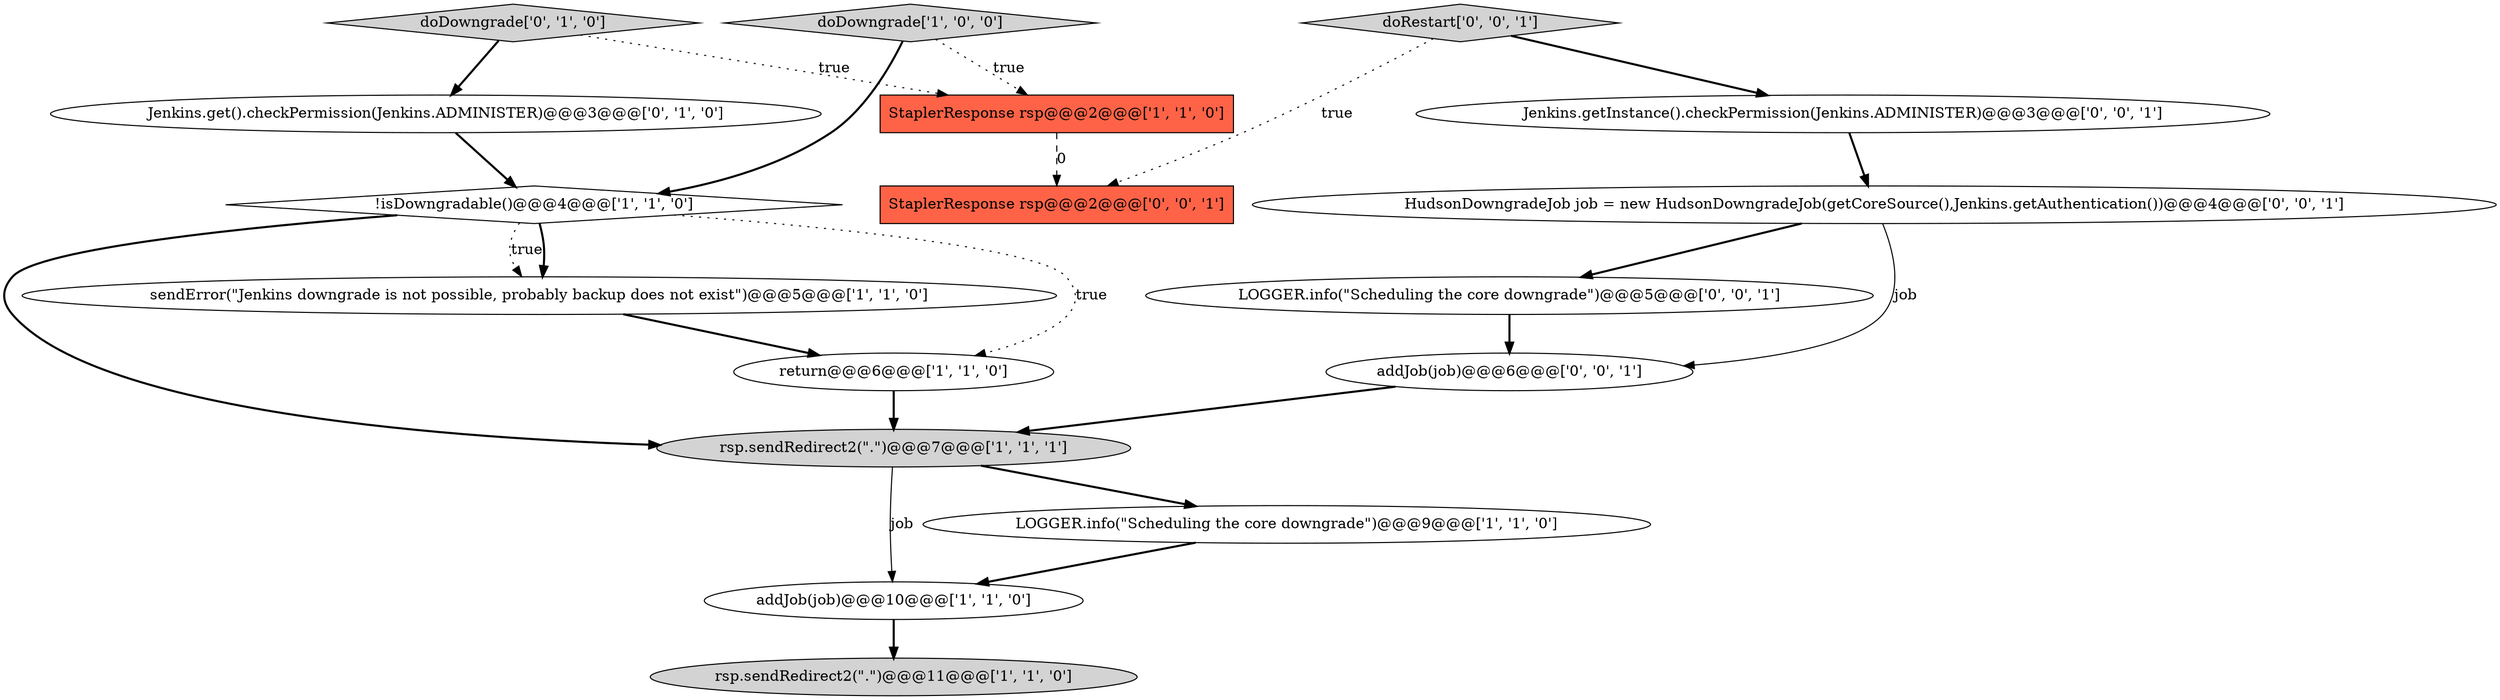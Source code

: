 digraph {
16 [style = filled, label = "HudsonDowngradeJob job = new HudsonDowngradeJob(getCoreSource(),Jenkins.getAuthentication())@@@4@@@['0', '0', '1']", fillcolor = white, shape = ellipse image = "AAA0AAABBB3BBB"];
1 [style = filled, label = "rsp.sendRedirect2(\".\")@@@7@@@['1', '1', '1']", fillcolor = lightgray, shape = ellipse image = "AAA0AAABBB1BBB"];
5 [style = filled, label = "!isDowngradable()@@@4@@@['1', '1', '0']", fillcolor = white, shape = diamond image = "AAA0AAABBB1BBB"];
9 [style = filled, label = "Jenkins.get().checkPermission(Jenkins.ADMINISTER)@@@3@@@['0', '1', '0']", fillcolor = white, shape = ellipse image = "AAA1AAABBB2BBB"];
10 [style = filled, label = "doDowngrade['0', '1', '0']", fillcolor = lightgray, shape = diamond image = "AAA0AAABBB2BBB"];
14 [style = filled, label = "addJob(job)@@@6@@@['0', '0', '1']", fillcolor = white, shape = ellipse image = "AAA0AAABBB3BBB"];
2 [style = filled, label = "doDowngrade['1', '0', '0']", fillcolor = lightgray, shape = diamond image = "AAA0AAABBB1BBB"];
12 [style = filled, label = "Jenkins.getInstance().checkPermission(Jenkins.ADMINISTER)@@@3@@@['0', '0', '1']", fillcolor = white, shape = ellipse image = "AAA0AAABBB3BBB"];
0 [style = filled, label = "sendError(\"Jenkins downgrade is not possible, probably backup does not exist\")@@@5@@@['1', '1', '0']", fillcolor = white, shape = ellipse image = "AAA0AAABBB1BBB"];
6 [style = filled, label = "rsp.sendRedirect2(\".\")@@@11@@@['1', '1', '0']", fillcolor = lightgray, shape = ellipse image = "AAA0AAABBB1BBB"];
13 [style = filled, label = "StaplerResponse rsp@@@2@@@['0', '0', '1']", fillcolor = tomato, shape = box image = "AAA0AAABBB3BBB"];
7 [style = filled, label = "LOGGER.info(\"Scheduling the core downgrade\")@@@9@@@['1', '1', '0']", fillcolor = white, shape = ellipse image = "AAA0AAABBB1BBB"];
11 [style = filled, label = "LOGGER.info(\"Scheduling the core downgrade\")@@@5@@@['0', '0', '1']", fillcolor = white, shape = ellipse image = "AAA0AAABBB3BBB"];
4 [style = filled, label = "return@@@6@@@['1', '1', '0']", fillcolor = white, shape = ellipse image = "AAA0AAABBB1BBB"];
8 [style = filled, label = "addJob(job)@@@10@@@['1', '1', '0']", fillcolor = white, shape = ellipse image = "AAA0AAABBB1BBB"];
15 [style = filled, label = "doRestart['0', '0', '1']", fillcolor = lightgray, shape = diamond image = "AAA0AAABBB3BBB"];
3 [style = filled, label = "StaplerResponse rsp@@@2@@@['1', '1', '0']", fillcolor = tomato, shape = box image = "AAA0AAABBB1BBB"];
5->0 [style = dotted, label="true"];
2->3 [style = dotted, label="true"];
7->8 [style = bold, label=""];
0->4 [style = bold, label=""];
15->13 [style = dotted, label="true"];
10->3 [style = dotted, label="true"];
15->12 [style = bold, label=""];
10->9 [style = bold, label=""];
2->5 [style = bold, label=""];
5->1 [style = bold, label=""];
5->4 [style = dotted, label="true"];
16->14 [style = solid, label="job"];
8->6 [style = bold, label=""];
3->13 [style = dashed, label="0"];
11->14 [style = bold, label=""];
4->1 [style = bold, label=""];
12->16 [style = bold, label=""];
14->1 [style = bold, label=""];
5->0 [style = bold, label=""];
1->8 [style = solid, label="job"];
1->7 [style = bold, label=""];
16->11 [style = bold, label=""];
9->5 [style = bold, label=""];
}
